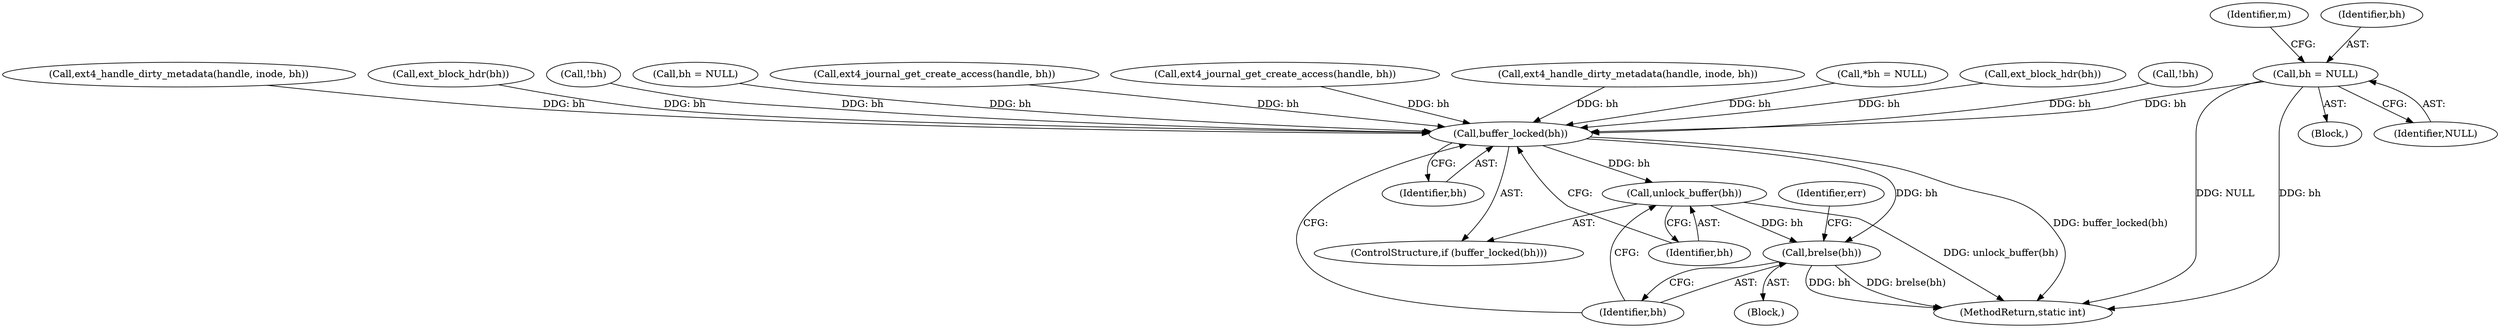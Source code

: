 digraph "0_linux_592acbf16821288ecdc4192c47e3774a4c48bb64_0@pointer" {
"1000479" [label="(Call,bh = NULL)"];
"1000827" [label="(Call,buffer_locked(bh))"];
"1000829" [label="(Call,unlock_buffer(bh))"];
"1000831" [label="(Call,brelse(bh))"];
"1000483" [label="(Identifier,m)"];
"1000317" [label="(Call,ext4_journal_get_create_access(handle, bh))"];
"1000479" [label="(Call,bh = NULL)"];
"1000828" [label="(Identifier,bh)"];
"1000128" [label="(Block,)"];
"1000761" [label="(Call,ext4_handle_dirty_metadata(handle, inode, bh))"];
"1000130" [label="(Call,*bh = NULL)"];
"1000325" [label="(Call,ext_block_hdr(bh))"];
"1000481" [label="(Identifier,NULL)"];
"1000305" [label="(Call,!bh)"];
"1000825" [label="(Block,)"];
"1000470" [label="(Call,ext4_handle_dirty_metadata(handle, inode, bh))"];
"1000480" [label="(Identifier,bh)"];
"1000830" [label="(Identifier,bh)"];
"1000834" [label="(Identifier,err)"];
"1000865" [label="(MethodReturn,static int)"];
"1000826" [label="(ControlStructure,if (buffer_locked(bh)))"];
"1000592" [label="(Call,ext_block_hdr(bh))"];
"1000832" [label="(Identifier,bh)"];
"1000572" [label="(Call,!bh)"];
"1000770" [label="(Call,bh = NULL)"];
"1000827" [label="(Call,buffer_locked(bh))"];
"1000829" [label="(Call,unlock_buffer(bh))"];
"1000584" [label="(Call,ext4_journal_get_create_access(handle, bh))"];
"1000831" [label="(Call,brelse(bh))"];
"1000479" -> "1000128"  [label="AST: "];
"1000479" -> "1000481"  [label="CFG: "];
"1000480" -> "1000479"  [label="AST: "];
"1000481" -> "1000479"  [label="AST: "];
"1000483" -> "1000479"  [label="CFG: "];
"1000479" -> "1000865"  [label="DDG: bh"];
"1000479" -> "1000865"  [label="DDG: NULL"];
"1000479" -> "1000827"  [label="DDG: bh"];
"1000827" -> "1000826"  [label="AST: "];
"1000827" -> "1000828"  [label="CFG: "];
"1000828" -> "1000827"  [label="AST: "];
"1000830" -> "1000827"  [label="CFG: "];
"1000832" -> "1000827"  [label="CFG: "];
"1000827" -> "1000865"  [label="DDG: buffer_locked(bh)"];
"1000325" -> "1000827"  [label="DDG: bh"];
"1000317" -> "1000827"  [label="DDG: bh"];
"1000584" -> "1000827"  [label="DDG: bh"];
"1000305" -> "1000827"  [label="DDG: bh"];
"1000470" -> "1000827"  [label="DDG: bh"];
"1000761" -> "1000827"  [label="DDG: bh"];
"1000572" -> "1000827"  [label="DDG: bh"];
"1000592" -> "1000827"  [label="DDG: bh"];
"1000770" -> "1000827"  [label="DDG: bh"];
"1000130" -> "1000827"  [label="DDG: bh"];
"1000827" -> "1000829"  [label="DDG: bh"];
"1000827" -> "1000831"  [label="DDG: bh"];
"1000829" -> "1000826"  [label="AST: "];
"1000829" -> "1000830"  [label="CFG: "];
"1000830" -> "1000829"  [label="AST: "];
"1000832" -> "1000829"  [label="CFG: "];
"1000829" -> "1000865"  [label="DDG: unlock_buffer(bh)"];
"1000829" -> "1000831"  [label="DDG: bh"];
"1000831" -> "1000825"  [label="AST: "];
"1000831" -> "1000832"  [label="CFG: "];
"1000832" -> "1000831"  [label="AST: "];
"1000834" -> "1000831"  [label="CFG: "];
"1000831" -> "1000865"  [label="DDG: bh"];
"1000831" -> "1000865"  [label="DDG: brelse(bh)"];
}
